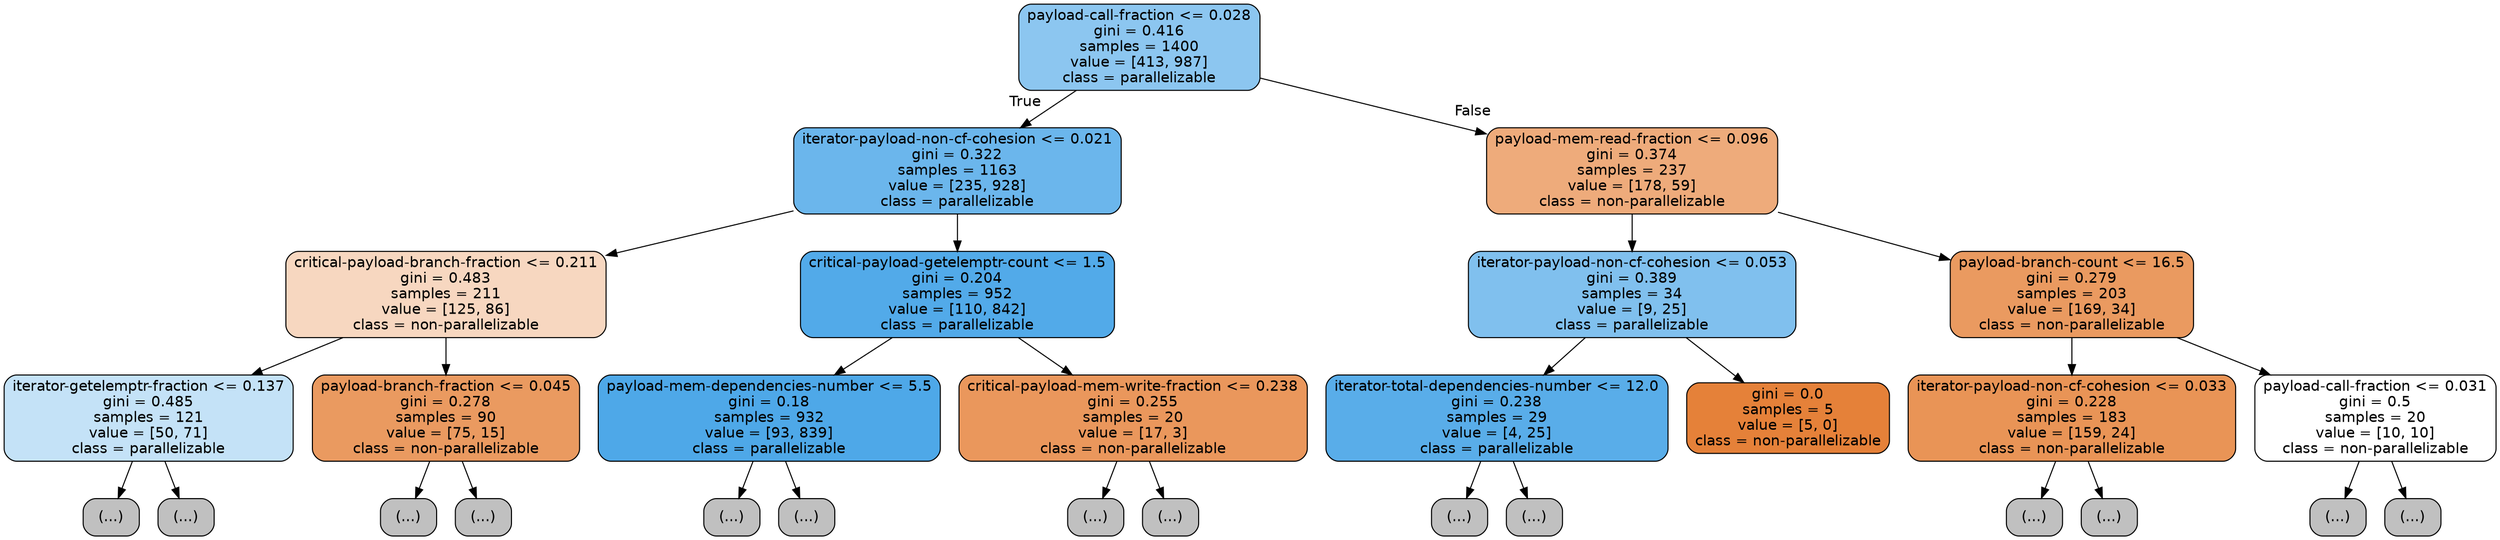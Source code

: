 digraph Tree {
node [shape=box, style="filled, rounded", color="black", fontname=helvetica] ;
edge [fontname=helvetica] ;
0 [label="payload-call-fraction <= 0.028\ngini = 0.416\nsamples = 1400\nvalue = [413, 987]\nclass = parallelizable", fillcolor="#399de594"] ;
1 [label="iterator-payload-non-cf-cohesion <= 0.021\ngini = 0.322\nsamples = 1163\nvalue = [235, 928]\nclass = parallelizable", fillcolor="#399de5be"] ;
0 -> 1 [labeldistance=2.5, labelangle=45, headlabel="True"] ;
2 [label="critical-payload-branch-fraction <= 0.211\ngini = 0.483\nsamples = 211\nvalue = [125, 86]\nclass = non-parallelizable", fillcolor="#e5813950"] ;
1 -> 2 ;
3 [label="iterator-getelemptr-fraction <= 0.137\ngini = 0.485\nsamples = 121\nvalue = [50, 71]\nclass = parallelizable", fillcolor="#399de54b"] ;
2 -> 3 ;
4 [label="(...)", fillcolor="#C0C0C0"] ;
3 -> 4 ;
27 [label="(...)", fillcolor="#C0C0C0"] ;
3 -> 27 ;
42 [label="payload-branch-fraction <= 0.045\ngini = 0.278\nsamples = 90\nvalue = [75, 15]\nclass = non-parallelizable", fillcolor="#e58139cc"] ;
2 -> 42 ;
43 [label="(...)", fillcolor="#C0C0C0"] ;
42 -> 43 ;
44 [label="(...)", fillcolor="#C0C0C0"] ;
42 -> 44 ;
59 [label="critical-payload-getelemptr-count <= 1.5\ngini = 0.204\nsamples = 952\nvalue = [110, 842]\nclass = parallelizable", fillcolor="#399de5de"] ;
1 -> 59 ;
60 [label="payload-mem-dependencies-number <= 5.5\ngini = 0.18\nsamples = 932\nvalue = [93, 839]\nclass = parallelizable", fillcolor="#399de5e3"] ;
59 -> 60 ;
61 [label="(...)", fillcolor="#C0C0C0"] ;
60 -> 61 ;
140 [label="(...)", fillcolor="#C0C0C0"] ;
60 -> 140 ;
187 [label="critical-payload-mem-write-fraction <= 0.238\ngini = 0.255\nsamples = 20\nvalue = [17, 3]\nclass = non-parallelizable", fillcolor="#e58139d2"] ;
59 -> 187 ;
188 [label="(...)", fillcolor="#C0C0C0"] ;
187 -> 188 ;
191 [label="(...)", fillcolor="#C0C0C0"] ;
187 -> 191 ;
192 [label="payload-mem-read-fraction <= 0.096\ngini = 0.374\nsamples = 237\nvalue = [178, 59]\nclass = non-parallelizable", fillcolor="#e58139aa"] ;
0 -> 192 [labeldistance=2.5, labelangle=-45, headlabel="False"] ;
193 [label="iterator-payload-non-cf-cohesion <= 0.053\ngini = 0.389\nsamples = 34\nvalue = [9, 25]\nclass = parallelizable", fillcolor="#399de5a3"] ;
192 -> 193 ;
194 [label="iterator-total-dependencies-number <= 12.0\ngini = 0.238\nsamples = 29\nvalue = [4, 25]\nclass = parallelizable", fillcolor="#399de5d6"] ;
193 -> 194 ;
195 [label="(...)", fillcolor="#C0C0C0"] ;
194 -> 195 ;
198 [label="(...)", fillcolor="#C0C0C0"] ;
194 -> 198 ;
199 [label="gini = 0.0\nsamples = 5\nvalue = [5, 0]\nclass = non-parallelizable", fillcolor="#e58139ff"] ;
193 -> 199 ;
200 [label="payload-branch-count <= 16.5\ngini = 0.279\nsamples = 203\nvalue = [169, 34]\nclass = non-parallelizable", fillcolor="#e58139cc"] ;
192 -> 200 ;
201 [label="iterator-payload-non-cf-cohesion <= 0.033\ngini = 0.228\nsamples = 183\nvalue = [159, 24]\nclass = non-parallelizable", fillcolor="#e58139d9"] ;
200 -> 201 ;
202 [label="(...)", fillcolor="#C0C0C0"] ;
201 -> 202 ;
207 [label="(...)", fillcolor="#C0C0C0"] ;
201 -> 207 ;
232 [label="payload-call-fraction <= 0.031\ngini = 0.5\nsamples = 20\nvalue = [10, 10]\nclass = non-parallelizable", fillcolor="#e5813900"] ;
200 -> 232 ;
233 [label="(...)", fillcolor="#C0C0C0"] ;
232 -> 233 ;
234 [label="(...)", fillcolor="#C0C0C0"] ;
232 -> 234 ;
}